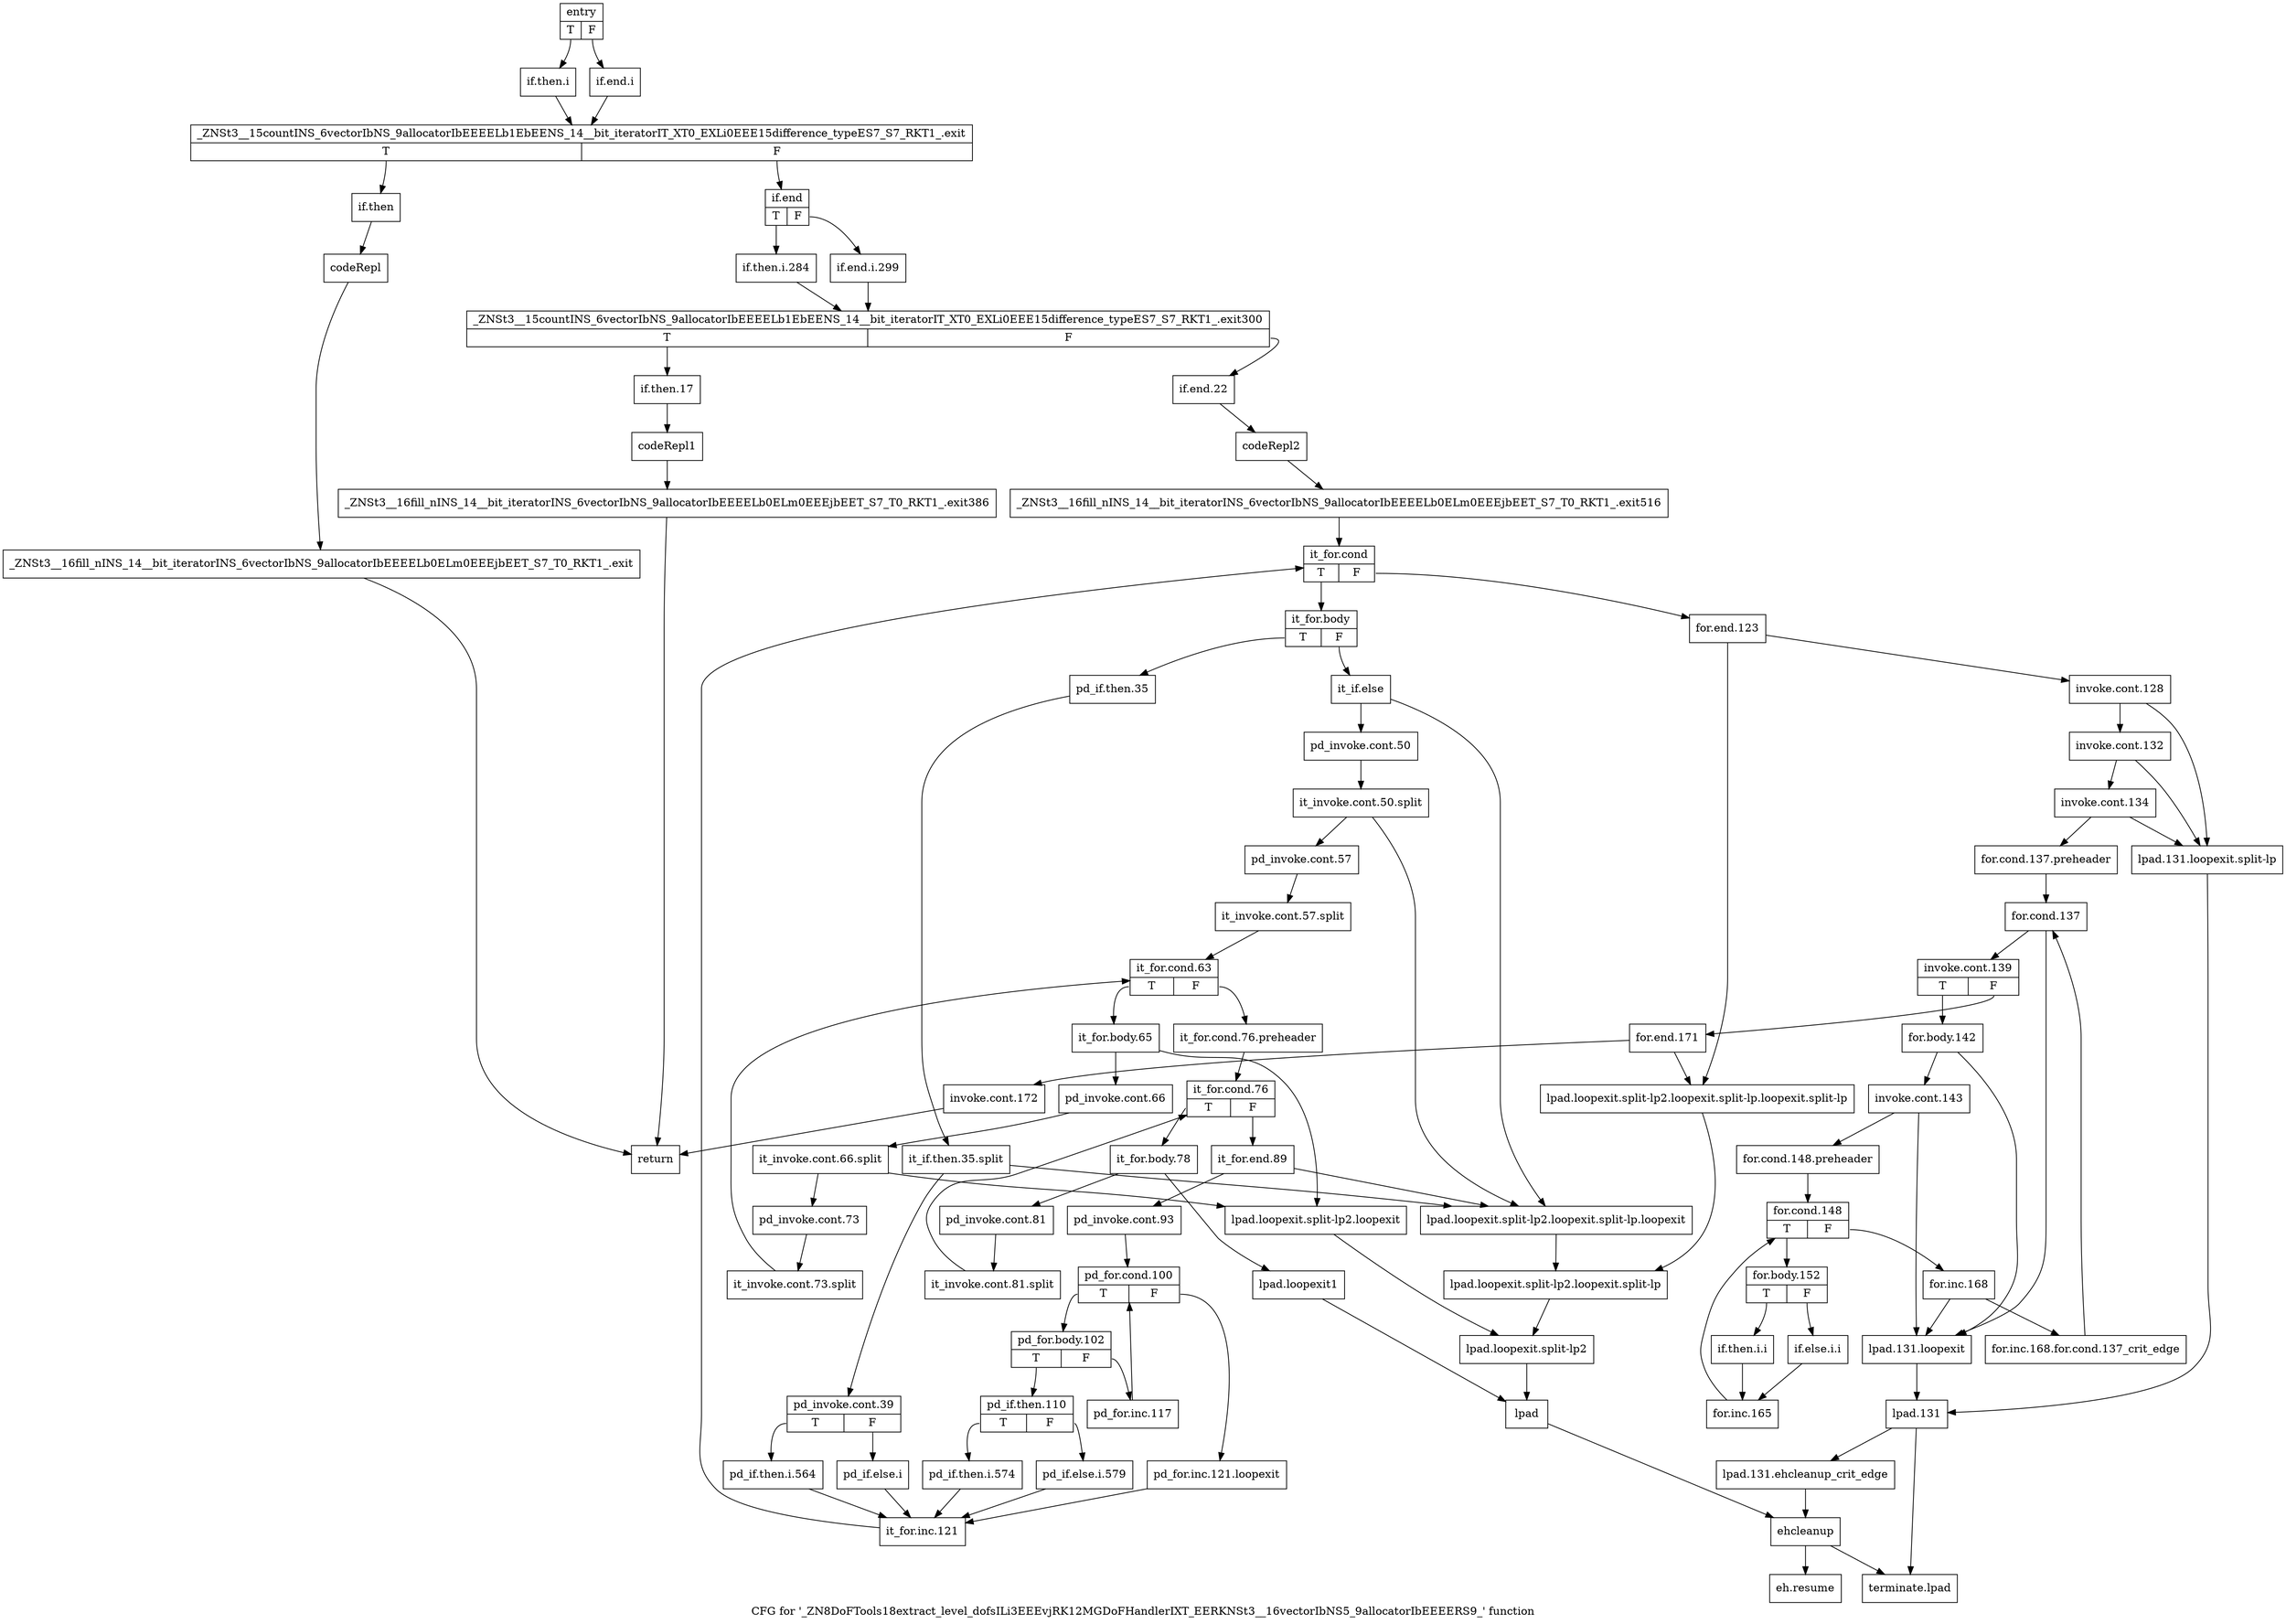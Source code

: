 digraph "CFG for '_ZN8DoFTools18extract_level_dofsILi3EEEvjRK12MGDoFHandlerIXT_EERKNSt3__16vectorIbNS5_9allocatorIbEEEERS9_' function" {
	label="CFG for '_ZN8DoFTools18extract_level_dofsILi3EEEvjRK12MGDoFHandlerIXT_EERKNSt3__16vectorIbNS5_9allocatorIbEEEERS9_' function";

	Node0x3a23ae0 [shape=record,label="{entry|{<s0>T|<s1>F}}"];
	Node0x3a23ae0:s0 -> Node0x3a23b30;
	Node0x3a23ae0:s1 -> Node0x3a23b80;
	Node0x3a23b30 [shape=record,label="{if.then.i}"];
	Node0x3a23b30 -> Node0x3a23bd0;
	Node0x3a23b80 [shape=record,label="{if.end.i}"];
	Node0x3a23b80 -> Node0x3a23bd0;
	Node0x3a23bd0 [shape=record,label="{_ZNSt3__15countINS_6vectorIbNS_9allocatorIbEEEELb1EbEENS_14__bit_iteratorIT_XT0_EXLi0EEE15difference_typeES7_S7_RKT1_.exit|{<s0>T|<s1>F}}"];
	Node0x3a23bd0:s0 -> Node0x3a23c20;
	Node0x3a23bd0:s1 -> Node0x3a06750;
	Node0x3a23c20 [shape=record,label="{if.then}"];
	Node0x3a23c20 -> Node0x3a066b0;
	Node0x3a066b0 [shape=record,label="{codeRepl}"];
	Node0x3a066b0 -> Node0x3a06700;
	Node0x3a06700 [shape=record,label="{_ZNSt3__16fill_nINS_14__bit_iteratorINS_6vectorIbNS_9allocatorIbEEEELb0ELm0EEEjbEET_S7_T0_RKT1_.exit}"];
	Node0x3a06700 -> Node0x3a2c640;
	Node0x3a06750 [shape=record,label="{if.end|{<s0>T|<s1>F}}"];
	Node0x3a06750:s0 -> Node0x3a067a0;
	Node0x3a06750:s1 -> Node0x3a26c60;
	Node0x3a067a0 [shape=record,label="{if.then.i.284}"];
	Node0x3a067a0 -> Node0x3a26cb0;
	Node0x3a26c60 [shape=record,label="{if.end.i.299}"];
	Node0x3a26c60 -> Node0x3a26cb0;
	Node0x3a26cb0 [shape=record,label="{_ZNSt3__15countINS_6vectorIbNS_9allocatorIbEEEELb1EbEENS_14__bit_iteratorIT_XT0_EXLi0EEE15difference_typeES7_S7_RKT1_.exit300|{<s0>T|<s1>F}}"];
	Node0x3a26cb0:s0 -> Node0x3a26d00;
	Node0x3a26cb0:s1 -> Node0x3a26df0;
	Node0x3a26d00 [shape=record,label="{if.then.17}"];
	Node0x3a26d00 -> Node0x3a26d50;
	Node0x3a26d50 [shape=record,label="{codeRepl1}"];
	Node0x3a26d50 -> Node0x3a26da0;
	Node0x3a26da0 [shape=record,label="{_ZNSt3__16fill_nINS_14__bit_iteratorINS_6vectorIbNS_9allocatorIbEEEELb0ELm0EEEjbEET_S7_T0_RKT1_.exit386}"];
	Node0x3a26da0 -> Node0x3a2c640;
	Node0x3a26df0 [shape=record,label="{if.end.22}"];
	Node0x3a26df0 -> Node0x3a26e40;
	Node0x3a26e40 [shape=record,label="{codeRepl2}"];
	Node0x3a26e40 -> Node0x3a26e90;
	Node0x3a26e90 [shape=record,label="{_ZNSt3__16fill_nINS_14__bit_iteratorINS_6vectorIbNS_9allocatorIbEEEELb0ELm0EEEjbEET_S7_T0_RKT1_.exit516}"];
	Node0x3a26e90 -> Node0x3a26ee0;
	Node0x3a26ee0 [shape=record,label="{it_for.cond|{<s0>T|<s1>F}}"];
	Node0x3a26ee0:s0 -> Node0x3a26f30;
	Node0x3a26ee0:s1 -> Node0x3a2bf10;
	Node0x3a26f30 [shape=record,label="{it_for.body|{<s0>T|<s1>F}}"];
	Node0x3a26f30:s0 -> Node0x3a26f80;
	Node0x3a26f30:s1 -> Node0x3a272f0;
	Node0x3a26f80 [shape=record,label="{pd_if.then.35}"];
	Node0x3a26f80 -> Node0xa18dfb0;
	Node0xa18dfb0 [shape=record,label="{it_if.then.35.split}"];
	Node0xa18dfb0 -> Node0x3a26fd0;
	Node0xa18dfb0 -> Node0x3a27160;
	Node0x3a26fd0 [shape=record,label="{pd_invoke.cont.39|{<s0>T|<s1>F}}"];
	Node0x3a26fd0:s0 -> Node0x3a27020;
	Node0x3a26fd0:s1 -> Node0x3a27070;
	Node0x3a27020 [shape=record,label="{pd_if.then.i.564}"];
	Node0x3a27020 -> Node0x3a2bec0;
	Node0x3a27070 [shape=record,label="{pd_if.else.i}"];
	Node0x3a27070 -> Node0x3a2bec0;
	Node0x3a270c0 [shape=record,label="{lpad.loopexit1}"];
	Node0x3a270c0 -> Node0x3a272a0;
	Node0x3a27110 [shape=record,label="{lpad.loopexit.split-lp2.loopexit}"];
	Node0x3a27110 -> Node0x3a27250;
	Node0x3a27160 [shape=record,label="{lpad.loopexit.split-lp2.loopexit.split-lp.loopexit}"];
	Node0x3a27160 -> Node0x3a27200;
	Node0x3a271b0 [shape=record,label="{lpad.loopexit.split-lp2.loopexit.split-lp.loopexit.split-lp}"];
	Node0x3a271b0 -> Node0x3a27200;
	Node0x3a27200 [shape=record,label="{lpad.loopexit.split-lp2.loopexit.split-lp}"];
	Node0x3a27200 -> Node0x3a27250;
	Node0x3a27250 [shape=record,label="{lpad.loopexit.split-lp2}"];
	Node0x3a27250 -> Node0x3a272a0;
	Node0x3a272a0 [shape=record,label="{lpad}"];
	Node0x3a272a0 -> Node0x3a2c690;
	Node0x3a272f0 [shape=record,label="{it_if.else}"];
	Node0x3a272f0 -> Node0x3a27340;
	Node0x3a272f0 -> Node0x3a27160;
	Node0x3a27340 [shape=record,label="{pd_invoke.cont.50}"];
	Node0x3a27340 -> Node0xa12f640;
	Node0xa12f640 [shape=record,label="{it_invoke.cont.50.split}"];
	Node0xa12f640 -> Node0x3a27390;
	Node0xa12f640 -> Node0x3a27160;
	Node0x3a27390 [shape=record,label="{pd_invoke.cont.57}"];
	Node0x3a27390 -> Node0xa12ec90;
	Node0xa12ec90 [shape=record,label="{it_invoke.cont.57.split}"];
	Node0xa12ec90 -> Node0x3a273e0;
	Node0x3a273e0 [shape=record,label="{it_for.cond.63|{<s0>T|<s1>F}}"];
	Node0x3a273e0:s0 -> Node0x3a27480;
	Node0x3a273e0:s1 -> Node0x3a27430;
	Node0x3a27430 [shape=record,label="{it_for.cond.76.preheader}"];
	Node0x3a27430 -> Node0x3a27570;
	Node0x3a27480 [shape=record,label="{it_for.body.65}"];
	Node0x3a27480 -> Node0x3a274d0;
	Node0x3a27480 -> Node0x3a27110;
	Node0x3a274d0 [shape=record,label="{pd_invoke.cont.66}"];
	Node0x3a274d0 -> Node0xa12e590;
	Node0xa12e590 [shape=record,label="{it_invoke.cont.66.split}"];
	Node0xa12e590 -> Node0x3a27520;
	Node0xa12e590 -> Node0x3a27110;
	Node0x3a27520 [shape=record,label="{pd_invoke.cont.73}"];
	Node0x3a27520 -> Node0xa317d10;
	Node0xa317d10 [shape=record,label="{it_invoke.cont.73.split}"];
	Node0xa317d10 -> Node0x3a273e0;
	Node0x3a27570 [shape=record,label="{it_for.cond.76|{<s0>T|<s1>F}}"];
	Node0x3a27570:s0 -> Node0x3a275c0;
	Node0x3a27570:s1 -> Node0x3a27660;
	Node0x3a275c0 [shape=record,label="{it_for.body.78}"];
	Node0x3a275c0 -> Node0x3a27610;
	Node0x3a275c0 -> Node0x3a270c0;
	Node0x3a27610 [shape=record,label="{pd_invoke.cont.81}"];
	Node0x3a27610 -> Node0xa317b90;
	Node0xa317b90 [shape=record,label="{it_invoke.cont.81.split}"];
	Node0xa317b90 -> Node0x3a27570;
	Node0x3a27660 [shape=record,label="{it_for.end.89}"];
	Node0x3a27660 -> Node0x3a276b0;
	Node0x3a27660 -> Node0x3a27160;
	Node0x3a276b0 [shape=record,label="{pd_invoke.cont.93}"];
	Node0x3a276b0 -> Node0x3a27700;
	Node0x3a27700 [shape=record,label="{pd_for.cond.100|{<s0>T|<s1>F}}"];
	Node0x3a27700:s0 -> Node0x3a27750;
	Node0x3a27700:s1 -> Node0x3a2be70;
	Node0x3a27750 [shape=record,label="{pd_for.body.102|{<s0>T|<s1>F}}"];
	Node0x3a27750:s0 -> Node0x3a277a0;
	Node0x3a27750:s1 -> Node0x3a2be20;
	Node0x3a277a0 [shape=record,label="{pd_if.then.110|{<s0>T|<s1>F}}"];
	Node0x3a277a0:s0 -> Node0x3a277f0;
	Node0x3a277a0:s1 -> Node0x3a27840;
	Node0x3a277f0 [shape=record,label="{pd_if.then.i.574}"];
	Node0x3a277f0 -> Node0x3a2bec0;
	Node0x3a27840 [shape=record,label="{pd_if.else.i.579}"];
	Node0x3a27840 -> Node0x3a2bec0;
	Node0x3a2be20 [shape=record,label="{pd_for.inc.117}"];
	Node0x3a2be20 -> Node0x3a27700;
	Node0x3a2be70 [shape=record,label="{pd_for.inc.121.loopexit}"];
	Node0x3a2be70 -> Node0x3a2bec0;
	Node0x3a2bec0 [shape=record,label="{it_for.inc.121}"];
	Node0x3a2bec0 -> Node0x3a26ee0;
	Node0x3a2bf10 [shape=record,label="{for.end.123}"];
	Node0x3a2bf10 -> Node0x3a2bf60;
	Node0x3a2bf10 -> Node0x3a271b0;
	Node0x3a2bf60 [shape=record,label="{invoke.cont.128}"];
	Node0x3a2bf60 -> Node0x3a2bfb0;
	Node0x3a2bf60 -> Node0x3a2c410;
	Node0x3a2bfb0 [shape=record,label="{invoke.cont.132}"];
	Node0x3a2bfb0 -> Node0x3a2c000;
	Node0x3a2bfb0 -> Node0x3a2c410;
	Node0x3a2c000 [shape=record,label="{invoke.cont.134}"];
	Node0x3a2c000 -> Node0x3a2c050;
	Node0x3a2c000 -> Node0x3a2c410;
	Node0x3a2c050 [shape=record,label="{for.cond.137.preheader}"];
	Node0x3a2c050 -> Node0x3a2c0a0;
	Node0x3a2c0a0 [shape=record,label="{for.cond.137}"];
	Node0x3a2c0a0 -> Node0x3a2c0f0;
	Node0x3a2c0a0 -> Node0x3a2c3c0;
	Node0x3a2c0f0 [shape=record,label="{invoke.cont.139|{<s0>T|<s1>F}}"];
	Node0x3a2c0f0:s0 -> Node0x3a2c140;
	Node0x3a2c0f0:s1 -> Node0x3a2c5a0;
	Node0x3a2c140 [shape=record,label="{for.body.142}"];
	Node0x3a2c140 -> Node0x3a2c190;
	Node0x3a2c140 -> Node0x3a2c3c0;
	Node0x3a2c190 [shape=record,label="{invoke.cont.143}"];
	Node0x3a2c190 -> Node0x3a2c1e0;
	Node0x3a2c190 -> Node0x3a2c3c0;
	Node0x3a2c1e0 [shape=record,label="{for.cond.148.preheader}"];
	Node0x3a2c1e0 -> Node0x3a2c230;
	Node0x3a2c230 [shape=record,label="{for.cond.148|{<s0>T|<s1>F}}"];
	Node0x3a2c230:s0 -> Node0x3a2c280;
	Node0x3a2c230:s1 -> Node0x3a2c500;
	Node0x3a2c280 [shape=record,label="{for.body.152|{<s0>T|<s1>F}}"];
	Node0x3a2c280:s0 -> Node0x3a2c2d0;
	Node0x3a2c280:s1 -> Node0x3a2c320;
	Node0x3a2c2d0 [shape=record,label="{if.then.i.i}"];
	Node0x3a2c2d0 -> Node0x3a2c370;
	Node0x3a2c320 [shape=record,label="{if.else.i.i}"];
	Node0x3a2c320 -> Node0x3a2c370;
	Node0x3a2c370 [shape=record,label="{for.inc.165}"];
	Node0x3a2c370 -> Node0x3a2c230;
	Node0x3a2c3c0 [shape=record,label="{lpad.131.loopexit}"];
	Node0x3a2c3c0 -> Node0x3a2c460;
	Node0x3a2c410 [shape=record,label="{lpad.131.loopexit.split-lp}"];
	Node0x3a2c410 -> Node0x3a2c460;
	Node0x3a2c460 [shape=record,label="{lpad.131}"];
	Node0x3a2c460 -> Node0x3a2c4b0;
	Node0x3a2c460 -> Node0x3a2c730;
	Node0x3a2c4b0 [shape=record,label="{lpad.131.ehcleanup_crit_edge}"];
	Node0x3a2c4b0 -> Node0x3a2c690;
	Node0x3a2c500 [shape=record,label="{for.inc.168}"];
	Node0x3a2c500 -> Node0x3a2c550;
	Node0x3a2c500 -> Node0x3a2c3c0;
	Node0x3a2c550 [shape=record,label="{for.inc.168.for.cond.137_crit_edge}"];
	Node0x3a2c550 -> Node0x3a2c0a0;
	Node0x3a2c5a0 [shape=record,label="{for.end.171}"];
	Node0x3a2c5a0 -> Node0x3a2c5f0;
	Node0x3a2c5a0 -> Node0x3a271b0;
	Node0x3a2c5f0 [shape=record,label="{invoke.cont.172}"];
	Node0x3a2c5f0 -> Node0x3a2c640;
	Node0x3a2c640 [shape=record,label="{return}"];
	Node0x3a2c690 [shape=record,label="{ehcleanup}"];
	Node0x3a2c690 -> Node0x3a2c6e0;
	Node0x3a2c690 -> Node0x3a2c730;
	Node0x3a2c6e0 [shape=record,label="{eh.resume}"];
	Node0x3a2c730 [shape=record,label="{terminate.lpad}"];
}
